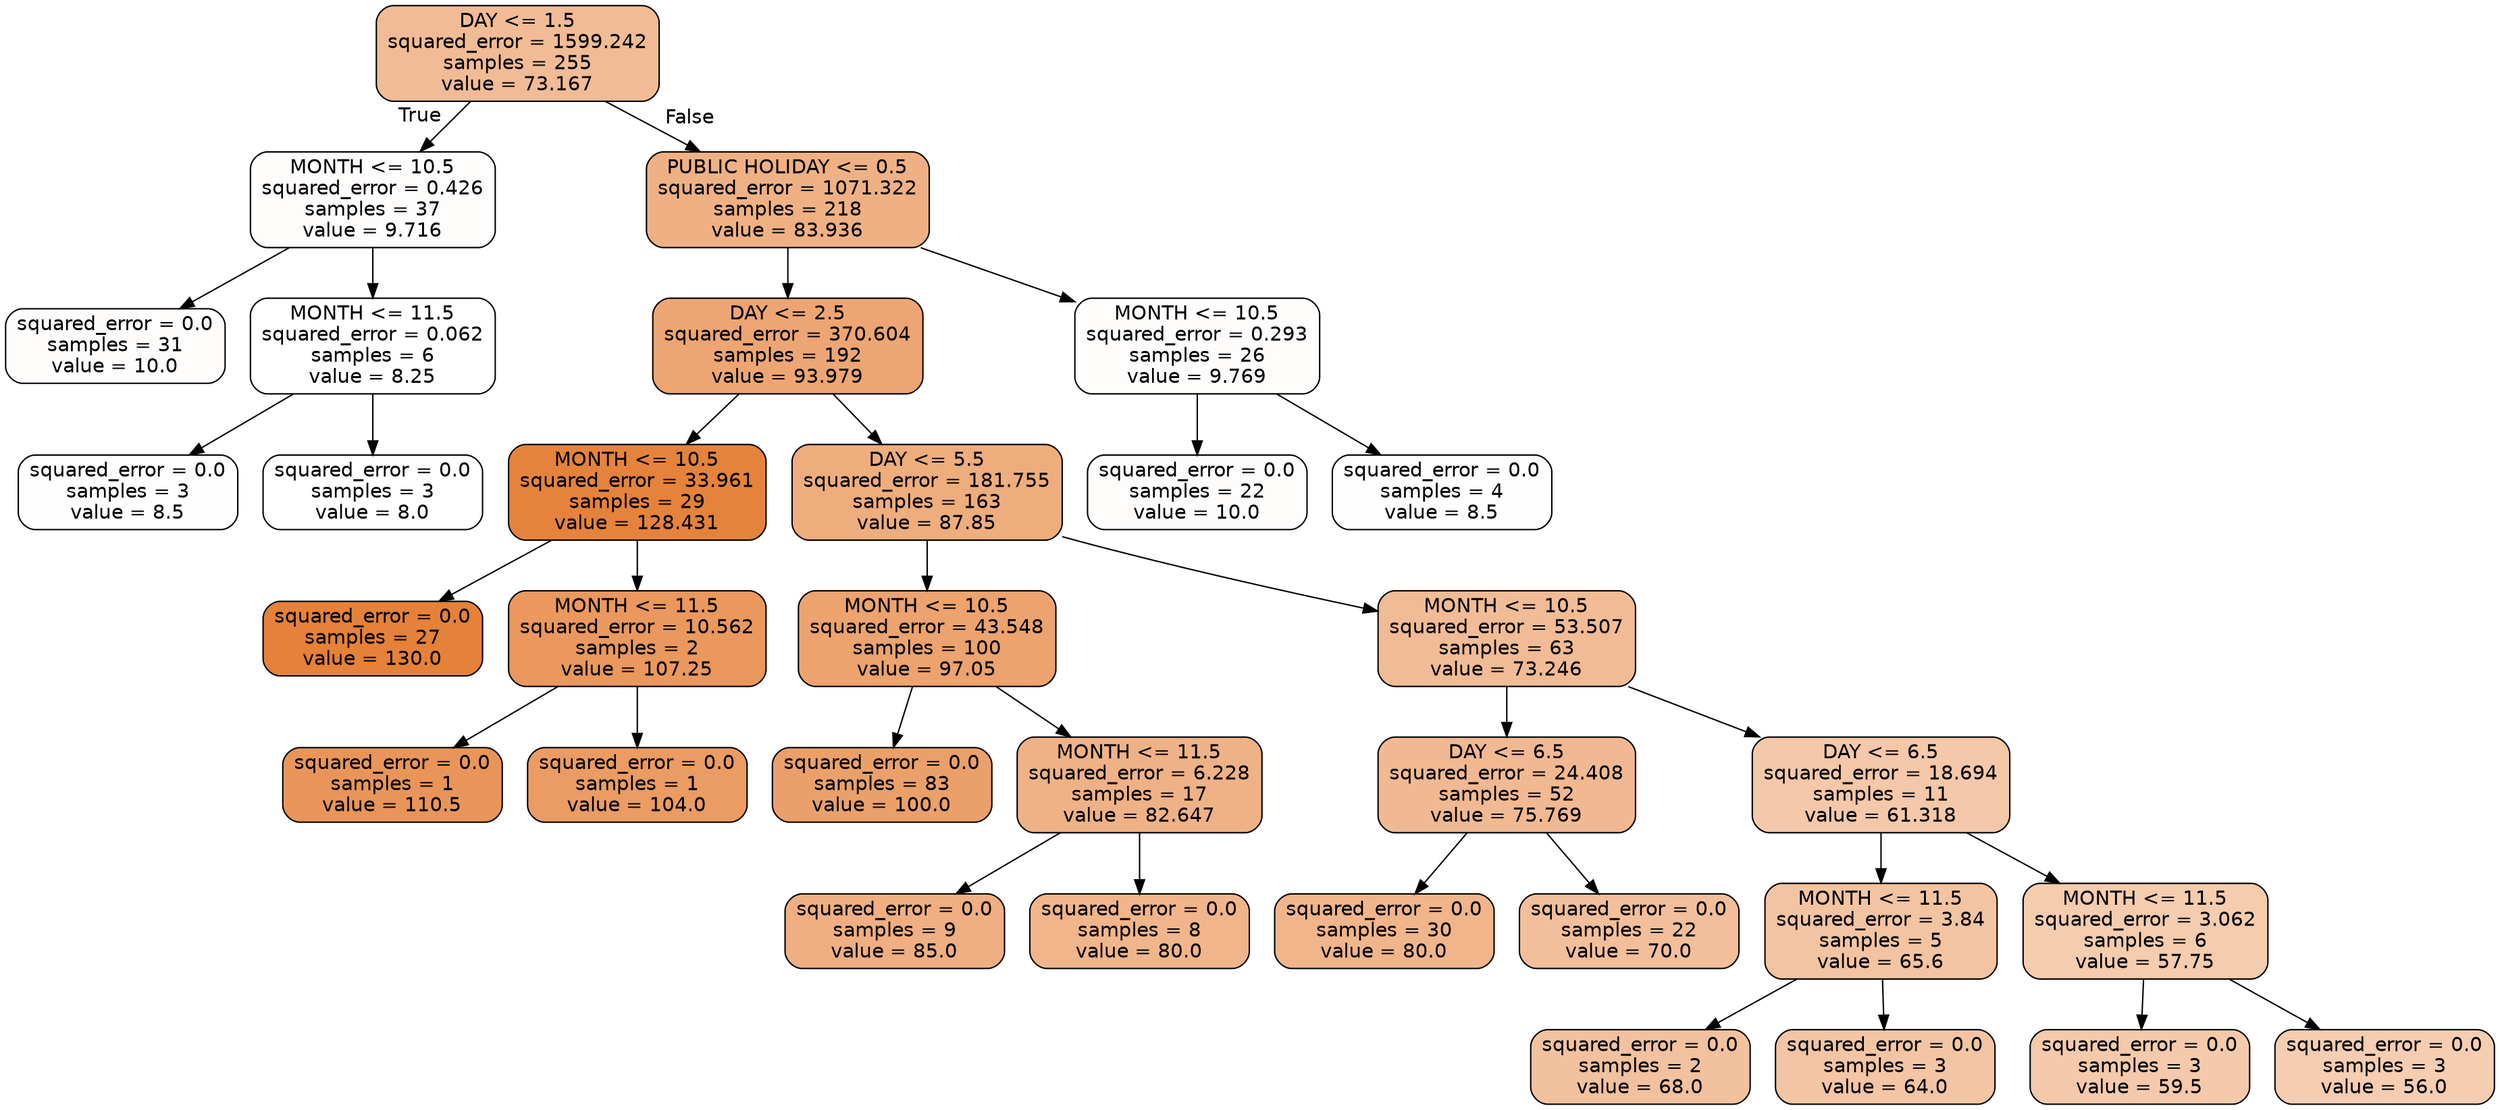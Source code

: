 digraph Tree {
node [shape=box, style="filled, rounded", color="black", fontname="helvetica"] ;
edge [fontname="helvetica"] ;
0 [label="DAY <= 1.5\nsquared_error = 1599.242\nsamples = 255\nvalue = 73.167", fillcolor="#f1bc95"] ;
1 [label="MONTH <= 10.5\nsquared_error = 0.426\nsamples = 37\nvalue = 9.716", fillcolor="#fffdfc"] ;
0 -> 1 [labeldistance=2.5, labelangle=45, headlabel="True"] ;
2 [label="squared_error = 0.0\nsamples = 31\nvalue = 10.0", fillcolor="#fffdfc"] ;
1 -> 2 ;
3 [label="MONTH <= 11.5\nsquared_error = 0.062\nsamples = 6\nvalue = 8.25", fillcolor="#ffffff"] ;
1 -> 3 ;
4 [label="squared_error = 0.0\nsamples = 3\nvalue = 8.5", fillcolor="#fffefe"] ;
3 -> 4 ;
5 [label="squared_error = 0.0\nsamples = 3\nvalue = 8.0", fillcolor="#ffffff"] ;
3 -> 5 ;
6 [label="PUBLIC HOLIDAY <= 0.5\nsquared_error = 1071.322\nsamples = 218\nvalue = 83.936", fillcolor="#efb184"] ;
0 -> 6 [labeldistance=2.5, labelangle=-45, headlabel="False"] ;
7 [label="DAY <= 2.5\nsquared_error = 370.604\nsamples = 192\nvalue = 93.979", fillcolor="#eda673"] ;
6 -> 7 ;
8 [label="MONTH <= 10.5\nsquared_error = 33.961\nsamples = 29\nvalue = 128.431", fillcolor="#e5833c"] ;
7 -> 8 ;
9 [label="squared_error = 0.0\nsamples = 27\nvalue = 130.0", fillcolor="#e58139"] ;
8 -> 9 ;
10 [label="MONTH <= 11.5\nsquared_error = 10.562\nsamples = 2\nvalue = 107.25", fillcolor="#ea985e"] ;
8 -> 10 ;
11 [label="squared_error = 0.0\nsamples = 1\nvalue = 110.5", fillcolor="#e99559"] ;
10 -> 11 ;
12 [label="squared_error = 0.0\nsamples = 1\nvalue = 104.0", fillcolor="#eb9c63"] ;
10 -> 12 ;
13 [label="DAY <= 5.5\nsquared_error = 181.755\nsamples = 163\nvalue = 87.85", fillcolor="#eead7d"] ;
7 -> 13 ;
14 [label="MONTH <= 10.5\nsquared_error = 43.548\nsamples = 100\nvalue = 97.05", fillcolor="#eca36e"] ;
13 -> 14 ;
15 [label="squared_error = 0.0\nsamples = 83\nvalue = 100.0", fillcolor="#eba06a"] ;
14 -> 15 ;
16 [label="MONTH <= 11.5\nsquared_error = 6.228\nsamples = 17\nvalue = 82.647", fillcolor="#efb286"] ;
14 -> 16 ;
17 [label="squared_error = 0.0\nsamples = 9\nvalue = 85.0", fillcolor="#efaf82"] ;
16 -> 17 ;
18 [label="squared_error = 0.0\nsamples = 8\nvalue = 80.0", fillcolor="#f0b58a"] ;
16 -> 18 ;
19 [label="MONTH <= 10.5\nsquared_error = 53.507\nsamples = 63\nvalue = 73.246", fillcolor="#f1bc95"] ;
13 -> 19 ;
20 [label="DAY <= 6.5\nsquared_error = 24.408\nsamples = 52\nvalue = 75.769", fillcolor="#f1b991"] ;
19 -> 20 ;
21 [label="squared_error = 0.0\nsamples = 30\nvalue = 80.0", fillcolor="#f0b58a"] ;
20 -> 21 ;
22 [label="squared_error = 0.0\nsamples = 22\nvalue = 70.0", fillcolor="#f2bf9a"] ;
20 -> 22 ;
23 [label="DAY <= 6.5\nsquared_error = 18.694\nsamples = 11\nvalue = 61.318", fillcolor="#f4c8a8"] ;
19 -> 23 ;
24 [label="MONTH <= 11.5\nsquared_error = 3.84\nsamples = 5\nvalue = 65.6", fillcolor="#f3c4a2"] ;
23 -> 24 ;
25 [label="squared_error = 0.0\nsamples = 2\nvalue = 68.0", fillcolor="#f2c19e"] ;
24 -> 25 ;
26 [label="squared_error = 0.0\nsamples = 3\nvalue = 64.0", fillcolor="#f3c5a4"] ;
24 -> 26 ;
27 [label="MONTH <= 11.5\nsquared_error = 3.062\nsamples = 6\nvalue = 57.75", fillcolor="#f4ccae"] ;
23 -> 27 ;
28 [label="squared_error = 0.0\nsamples = 3\nvalue = 59.5", fillcolor="#f4caab"] ;
27 -> 28 ;
29 [label="squared_error = 0.0\nsamples = 3\nvalue = 56.0", fillcolor="#f5cdb1"] ;
27 -> 29 ;
30 [label="MONTH <= 10.5\nsquared_error = 0.293\nsamples = 26\nvalue = 9.769", fillcolor="#fffdfc"] ;
6 -> 30 ;
31 [label="squared_error = 0.0\nsamples = 22\nvalue = 10.0", fillcolor="#fffdfc"] ;
30 -> 31 ;
32 [label="squared_error = 0.0\nsamples = 4\nvalue = 8.5", fillcolor="#fffefe"] ;
30 -> 32 ;
}